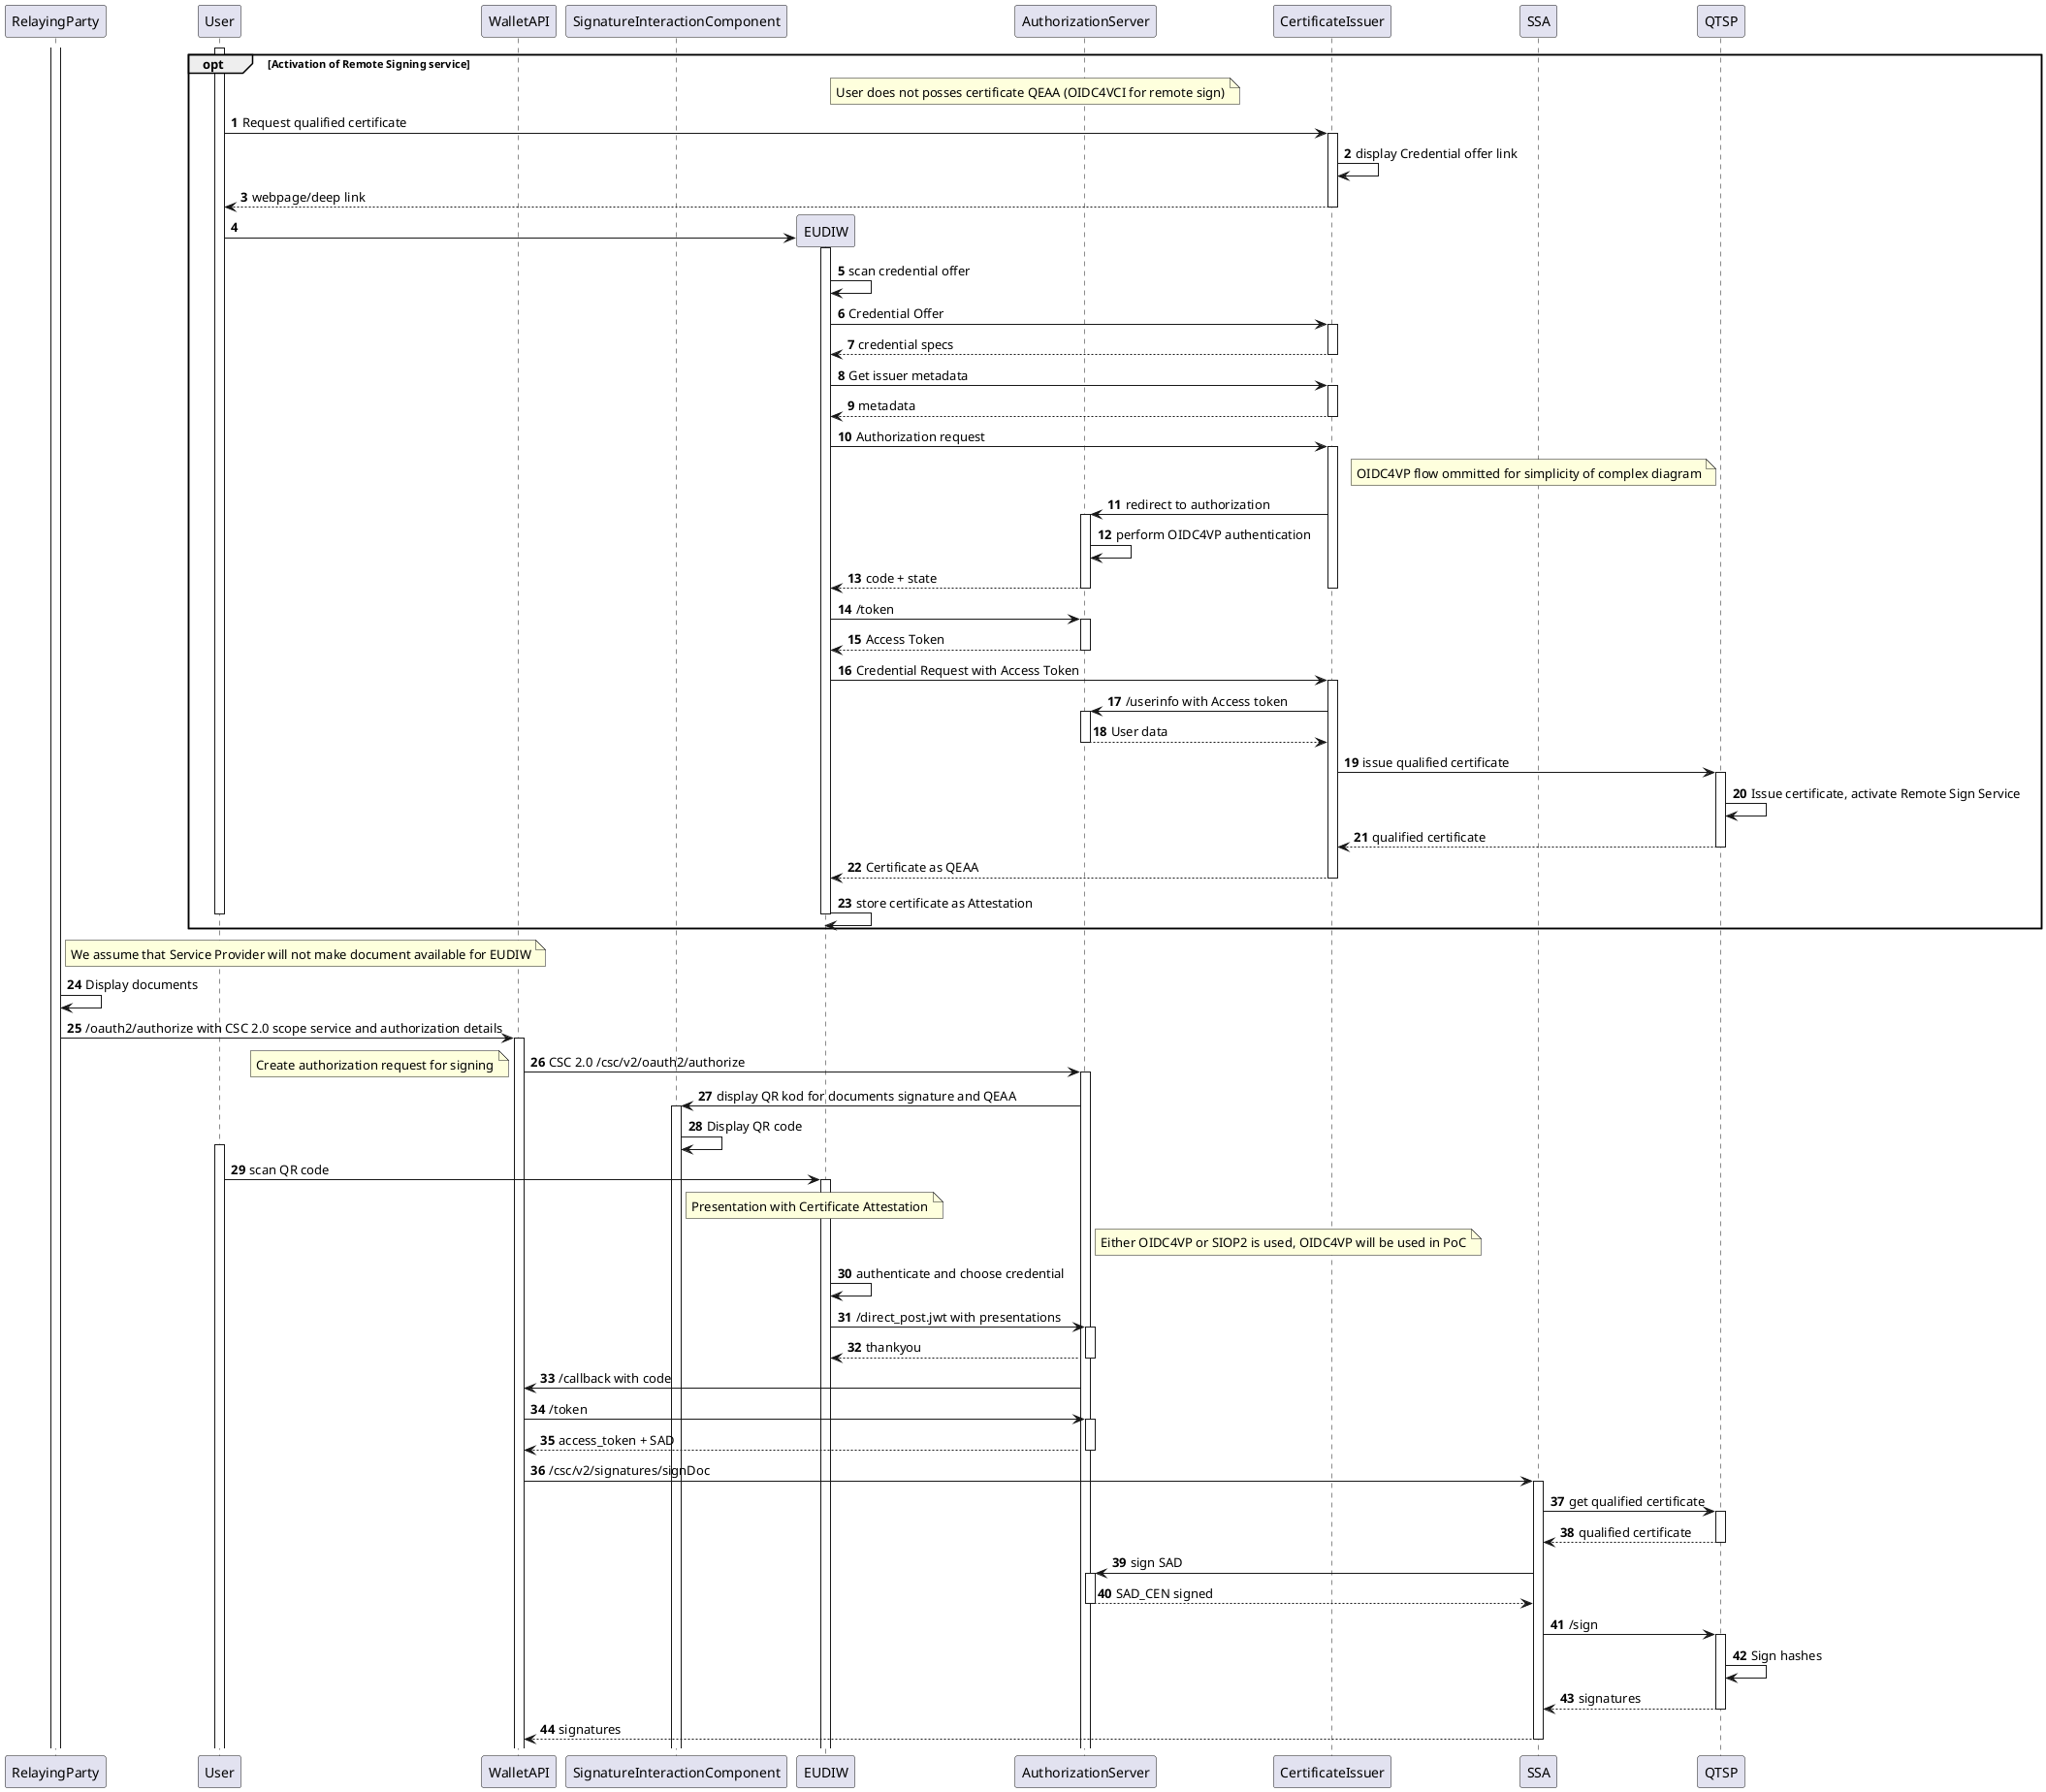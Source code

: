  @startuml
'https://plantuml.com/sequence-diagram

autonumber

participant RelayingParty
participant User
participant WalletAPI

participant SignatureInteractionComponent
participant EUDIW
participant AuthorizationServer
participant CertificateIssuer
participant SSA
participant QTSP

opt Activation of Remote Signing service 
note right of EUDIW
 User does not posses certificate QEAA (OIDC4VCI for remote sign)
end note 
activate User
User -> CertificateIssuer: Request qualified certificate
activate CertificateIssuer
  CertificateIssuer -> CertificateIssuer: display Credential offer link
  return webpage/deep link
User -> EUDIW **: 
activate EUDIW
  EUDIW -> EUDIW: scan credential offer
EUDIW -> CertificateIssuer: Credential Offer
  activate CertificateIssuer
  return credential specs
EUDIW -> CertificateIssuer: Get issuer metadata
  activate CertificateIssuer
  return metadata 
EUDIW -> CertificateIssuer: Authorization request
  activate CertificateIssuer
  note left of QTSP: OIDC4VP flow ommitted for simplicity of complex diagram
  CertificateIssuer -> AuthorizationServer: redirect to authorization
  activate AuthorizationServer
    AuthorizationServer -> AuthorizationServer: perform OIDC4VP authentication 
  AuthorizationServer --> EUDIW:  code + state
  deactivate AuthorizationServer
  deactivate CertificateIssuer
EUDIW -> AuthorizationServer: /token
  activate AuthorizationServer
  return Access Token
EUDIW -> CertificateIssuer: Credential Request with Access Token 
  activate CertificateIssuer
  CertificateIssuer -> AuthorizationServer: /userinfo with Access token
  activate AuthorizationServer  
    return User data
  CertificateIssuer -> QTSP: issue qualified certificate
    activate QTSP
      QTSP -> QTSP: Issue certificate, activate Remote Sign Service
    return qualified certificate
   

  return Certificate as QEAA
  EUDIW -> EUDIW: store certificate as Attestation

deactivate User
deactivate EUDIW
deactivate CertificateIssuer
end

note right of RelayingParty: We assume that Service Provider will not make document available for EUDIW
activate RelayingParty
RelayingParty -> RelayingParty: Display documents
RelayingParty -> WalletAPI: /oauth2/authorize with CSC 2.0 scope service and authorization details
activate WalletAPI
WalletAPI -> AuthorizationServer: CSC 2.0 /csc/v2/oauth2/authorize
note left
  Create authorization request for signing
end note
activate AuthorizationServer
AuthorizationServer -> SignatureInteractionComponent: display QR kod for documents signature and QEAA
activate SignatureInteractionComponent
  SignatureInteractionComponent->SignatureInteractionComponent: Display QR code
activate User


User -> EUDIW: scan QR code

note right of SignatureInteractionComponent
  Presentation with Certificate Attestation
end note 

  note right of AuthorizationServer
    Either OIDC4VP or SIOP2 is used, OIDC4VP will be used in PoC
end note
 activate EUDIW

  EUDIW -> EUDIW: authenticate and choose credential
  EUDIW -> AuthorizationServer: /direct_post.jwt with presentations
  activate AuthorizationServer
    return thankyou
 AuthorizationServer -> WalletAPI: /callback with code
 WalletAPI -> AuthorizationServer: /token
 activate AuthorizationServer
  return access_token + SAD
WalletAPI -> SSA: /csc/v2/signatures/signDoc
  activate SSA
    SSA -> QTSP: get qualified certificate 
      activate QTSP
      return qualified certificate
    SSA -> AuthorizationServer: sign SAD
      activate AuthorizationServer
      return SAD_CEN signed
    SSA -> QTSP: /sign
    activate QTSP
      QTSP -> QTSP: Sign hashes
      return signatures
  return signatures

    
  
@enduml
 
